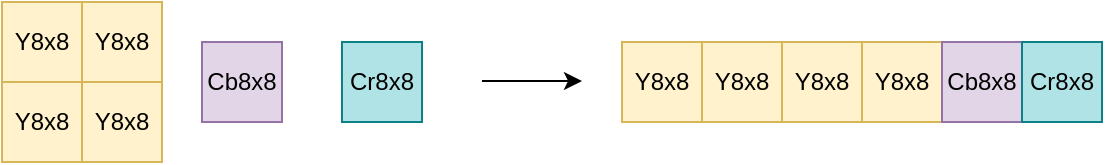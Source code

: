 <mxfile version="12.6.6" type="device"><diagram id="M-ucISGMPnnlG2OR0VSD" name="Page-1"><mxGraphModel dx="944" dy="639" grid="1" gridSize="10" guides="1" tooltips="1" connect="1" arrows="1" fold="1" page="1" pageScale="1" pageWidth="850" pageHeight="1100" math="0" shadow="0"><root><mxCell id="0"/><mxCell id="1" parent="0"/><mxCell id="9pJfKdhGMDxfBR3vmX-8-1" value="Y8x8" style="rounded=0;whiteSpace=wrap;html=1;fillColor=#fff2cc;strokeColor=#d6b656;" parent="1" vertex="1"><mxGeometry x="120" y="280" width="40" height="40" as="geometry"/></mxCell><mxCell id="9pJfKdhGMDxfBR3vmX-8-2" value="Y8x8" style="rounded=0;whiteSpace=wrap;html=1;fillColor=#fff2cc;strokeColor=#d6b656;" parent="1" vertex="1"><mxGeometry x="160" y="280" width="40" height="40" as="geometry"/></mxCell><mxCell id="9pJfKdhGMDxfBR3vmX-8-3" value="Y8x8" style="rounded=0;whiteSpace=wrap;html=1;fillColor=#fff2cc;strokeColor=#d6b656;" parent="1" vertex="1"><mxGeometry x="120" y="320" width="40" height="40" as="geometry"/></mxCell><mxCell id="9pJfKdhGMDxfBR3vmX-8-4" value="Y8x8" style="rounded=0;whiteSpace=wrap;html=1;fillColor=#fff2cc;strokeColor=#d6b656;" parent="1" vertex="1"><mxGeometry x="160" y="320" width="40" height="40" as="geometry"/></mxCell><mxCell id="9pJfKdhGMDxfBR3vmX-8-6" value="Cb8x8" style="rounded=0;whiteSpace=wrap;html=1;fillColor=#e1d5e7;strokeColor=#9673a6;" parent="1" vertex="1"><mxGeometry x="220" y="300" width="40" height="40" as="geometry"/></mxCell><mxCell id="9pJfKdhGMDxfBR3vmX-8-11" value="Cr8x8" style="rounded=0;whiteSpace=wrap;html=1;fillColor=#b0e3e6;strokeColor=#0e8088;" parent="1" vertex="1"><mxGeometry x="290" y="300" width="40" height="40" as="geometry"/></mxCell><mxCell id="x2oLBeXwsM0hs7OHHM4E-1" value="" style="endArrow=classic;html=1;" edge="1" parent="1"><mxGeometry width="50" height="50" relative="1" as="geometry"><mxPoint x="360" y="319.5" as="sourcePoint"/><mxPoint x="410" y="319.5" as="targetPoint"/></mxGeometry></mxCell><mxCell id="x2oLBeXwsM0hs7OHHM4E-2" value="Y8x8" style="rounded=0;whiteSpace=wrap;html=1;fillColor=#fff2cc;strokeColor=#d6b656;" vertex="1" parent="1"><mxGeometry x="430" y="300" width="40" height="40" as="geometry"/></mxCell><mxCell id="x2oLBeXwsM0hs7OHHM4E-3" value="Y8x8" style="rounded=0;whiteSpace=wrap;html=1;fillColor=#fff2cc;strokeColor=#d6b656;" vertex="1" parent="1"><mxGeometry x="470" y="300" width="40" height="40" as="geometry"/></mxCell><mxCell id="x2oLBeXwsM0hs7OHHM4E-4" value="Y8x8" style="rounded=0;whiteSpace=wrap;html=1;fillColor=#fff2cc;strokeColor=#d6b656;" vertex="1" parent="1"><mxGeometry x="510" y="300" width="40" height="40" as="geometry"/></mxCell><mxCell id="x2oLBeXwsM0hs7OHHM4E-5" value="Y8x8" style="rounded=0;whiteSpace=wrap;html=1;fillColor=#fff2cc;strokeColor=#d6b656;" vertex="1" parent="1"><mxGeometry x="550" y="300" width="40" height="40" as="geometry"/></mxCell><mxCell id="x2oLBeXwsM0hs7OHHM4E-6" value="Cb8x8" style="rounded=0;whiteSpace=wrap;html=1;fillColor=#e1d5e7;strokeColor=#9673a6;" vertex="1" parent="1"><mxGeometry x="590" y="300" width="40" height="40" as="geometry"/></mxCell><mxCell id="x2oLBeXwsM0hs7OHHM4E-7" value="Cr8x8" style="rounded=0;whiteSpace=wrap;html=1;fillColor=#b0e3e6;strokeColor=#0e8088;" vertex="1" parent="1"><mxGeometry x="630" y="300" width="40" height="40" as="geometry"/></mxCell></root></mxGraphModel></diagram></mxfile>